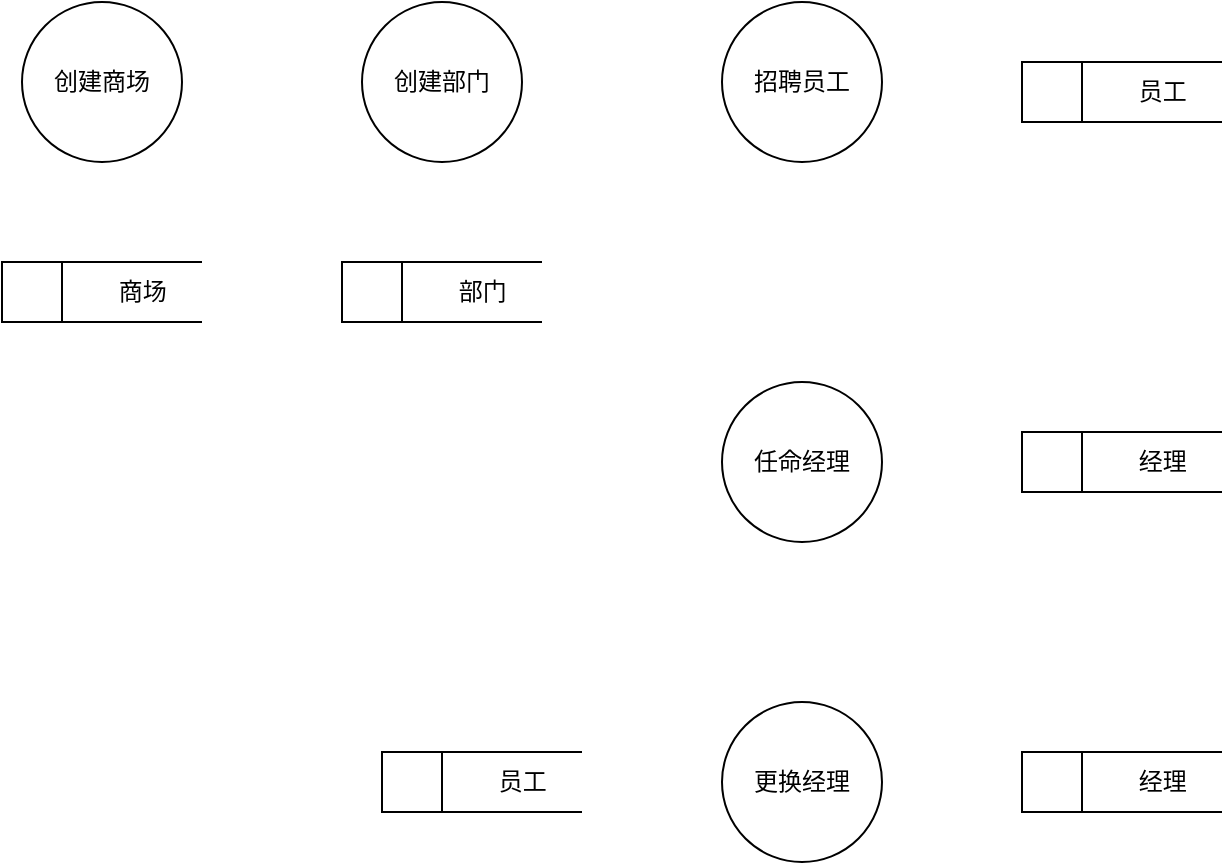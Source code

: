 <mxfile version="22.0.6" type="github">
  <diagram name="Page-1" id="e7e014a7-5840-1c2e-5031-d8a46d1fe8dd">
    <mxGraphModel dx="1302" dy="694" grid="1" gridSize="10" guides="1" tooltips="1" connect="1" arrows="1" fold="1" page="1" pageScale="1" pageWidth="1169" pageHeight="826" background="none" math="0" shadow="0">
      <root>
        <mxCell id="0" />
        <mxCell id="1" parent="0" />
        <mxCell id="gEV916Emmn-mMLleIjfG-41" value="创建商场" style="ellipse;whiteSpace=wrap;html=1;aspect=fixed;" vertex="1" parent="1">
          <mxGeometry x="260" y="270" width="80" height="80" as="geometry" />
        </mxCell>
        <mxCell id="gEV916Emmn-mMLleIjfG-42" value="创建部门" style="ellipse;whiteSpace=wrap;html=1;aspect=fixed;" vertex="1" parent="1">
          <mxGeometry x="430" y="270" width="80" height="80" as="geometry" />
        </mxCell>
        <mxCell id="gEV916Emmn-mMLleIjfG-43" value="招聘员工" style="ellipse;whiteSpace=wrap;html=1;aspect=fixed;" vertex="1" parent="1">
          <mxGeometry x="610" y="270" width="80" height="80" as="geometry" />
        </mxCell>
        <mxCell id="gEV916Emmn-mMLleIjfG-44" value="任命经理" style="ellipse;whiteSpace=wrap;html=1;aspect=fixed;" vertex="1" parent="1">
          <mxGeometry x="610" y="460" width="80" height="80" as="geometry" />
        </mxCell>
        <mxCell id="gEV916Emmn-mMLleIjfG-45" value="更换经理" style="ellipse;whiteSpace=wrap;html=1;aspect=fixed;" vertex="1" parent="1">
          <mxGeometry x="610" y="620" width="80" height="80" as="geometry" />
        </mxCell>
        <mxCell id="gEV916Emmn-mMLleIjfG-47" value="&lt;span style=&quot;white-space: pre;&quot;&gt;&#x9;&lt;/span&gt;&lt;span style=&quot;white-space: pre;&quot;&gt;&#x9;&lt;/span&gt;商场" style="html=1;dashed=0;whiteSpace=wrap;shape=mxgraph.dfd.dataStoreID;align=left;spacingLeft=3;points=[[0,0],[0.5,0],[1,0],[0,0.5],[1,0.5],[0,1],[0.5,1],[1,1]];" vertex="1" parent="1">
          <mxGeometry x="250" y="400" width="100" height="30" as="geometry" />
        </mxCell>
        <mxCell id="gEV916Emmn-mMLleIjfG-48" value="&lt;span style=&quot;white-space: pre;&quot;&gt;&#x9;&lt;/span&gt;&lt;span style=&quot;white-space: pre;&quot;&gt;&#x9;&lt;/span&gt;部门" style="html=1;dashed=0;whiteSpace=wrap;shape=mxgraph.dfd.dataStoreID;align=left;spacingLeft=3;points=[[0,0],[0.5,0],[1,0],[0,0.5],[1,0.5],[0,1],[0.5,1],[1,1]];" vertex="1" parent="1">
          <mxGeometry x="420" y="400" width="100" height="30" as="geometry" />
        </mxCell>
        <mxCell id="gEV916Emmn-mMLleIjfG-49" value="&lt;span style=&quot;white-space: pre;&quot;&gt;&#x9;&lt;/span&gt;&lt;span style=&quot;white-space: pre;&quot;&gt;&#x9;&lt;/span&gt;员工" style="html=1;dashed=0;whiteSpace=wrap;shape=mxgraph.dfd.dataStoreID;align=left;spacingLeft=3;points=[[0,0],[0.5,0],[1,0],[0,0.5],[1,0.5],[0,1],[0.5,1],[1,1]];" vertex="1" parent="1">
          <mxGeometry x="760" y="300" width="100" height="30" as="geometry" />
        </mxCell>
        <mxCell id="gEV916Emmn-mMLleIjfG-50" value="&lt;span style=&quot;white-space: pre;&quot;&gt;&#x9;&lt;/span&gt;&lt;span style=&quot;white-space: pre;&quot;&gt;&#x9;&lt;/span&gt;经理" style="html=1;dashed=0;whiteSpace=wrap;shape=mxgraph.dfd.dataStoreID;align=left;spacingLeft=3;points=[[0,0],[0.5,0],[1,0],[0,0.5],[1,0.5],[0,1],[0.5,1],[1,1]];" vertex="1" parent="1">
          <mxGeometry x="760" y="485" width="100" height="30" as="geometry" />
        </mxCell>
        <mxCell id="gEV916Emmn-mMLleIjfG-51" value="&lt;span style=&quot;white-space: pre;&quot;&gt;&#x9;&lt;/span&gt;&lt;span style=&quot;white-space: pre;&quot;&gt;&#x9;&lt;/span&gt;经理" style="html=1;dashed=0;whiteSpace=wrap;shape=mxgraph.dfd.dataStoreID;align=left;spacingLeft=3;points=[[0,0],[0.5,0],[1,0],[0,0.5],[1,0.5],[0,1],[0.5,1],[1,1]];" vertex="1" parent="1">
          <mxGeometry x="760" y="645" width="100" height="30" as="geometry" />
        </mxCell>
        <mxCell id="gEV916Emmn-mMLleIjfG-53" value="&lt;span style=&quot;white-space: pre;&quot;&gt;&#x9;&lt;/span&gt;&lt;span style=&quot;white-space: pre;&quot;&gt;&#x9;&lt;/span&gt;员工" style="html=1;dashed=0;whiteSpace=wrap;shape=mxgraph.dfd.dataStoreID;align=left;spacingLeft=3;points=[[0,0],[0.5,0],[1,0],[0,0.5],[1,0.5],[0,1],[0.5,1],[1,1]];" vertex="1" parent="1">
          <mxGeometry x="440" y="645" width="100" height="30" as="geometry" />
        </mxCell>
      </root>
    </mxGraphModel>
  </diagram>
</mxfile>
